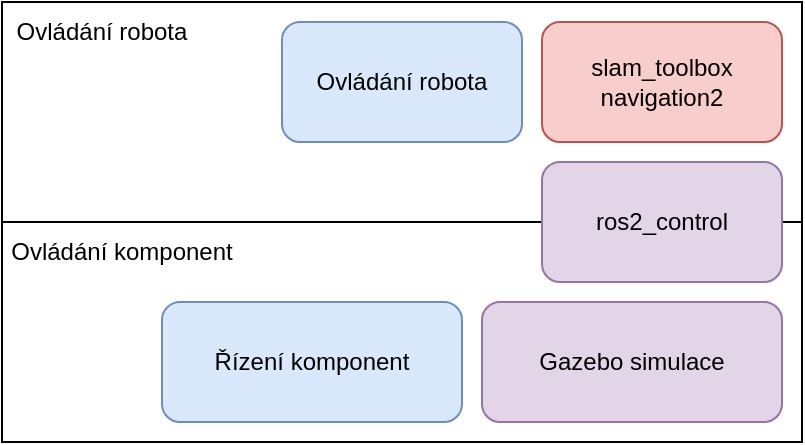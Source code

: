 <mxfile version="24.2.7" type="device">
  <diagram name="Stránka-1" id="J7aJOD7EnO4zjppIxmtK">
    <mxGraphModel dx="1426" dy="785" grid="1" gridSize="10" guides="1" tooltips="1" connect="1" arrows="1" fold="1" page="1" pageScale="1" pageWidth="500" pageHeight="300" math="0" shadow="0">
      <root>
        <mxCell id="0" />
        <mxCell id="1" parent="0" />
        <mxCell id="ceeV8JHSW8xx54QV5j5Z-22" value="" style="rounded=0;whiteSpace=wrap;html=1;" parent="1" vertex="1">
          <mxGeometry x="50" y="150" width="400" height="110" as="geometry" />
        </mxCell>
        <mxCell id="ceeV8JHSW8xx54QV5j5Z-20" value="" style="rounded=0;whiteSpace=wrap;html=1;" parent="1" vertex="1">
          <mxGeometry x="50" y="40" width="400" height="110" as="geometry" />
        </mxCell>
        <mxCell id="ceeV8JHSW8xx54QV5j5Z-15" value="Řízení komponent" style="rounded=1;whiteSpace=wrap;html=1;fillColor=#dae8fc;strokeColor=#6c8ebf;" parent="1" vertex="1">
          <mxGeometry x="130" y="190" width="150" height="60" as="geometry" />
        </mxCell>
        <mxCell id="ceeV8JHSW8xx54QV5j5Z-16" value="Gazebo simulace" style="rounded=1;whiteSpace=wrap;html=1;fillColor=#e1d5e7;strokeColor=#9673a6;" parent="1" vertex="1">
          <mxGeometry x="290" y="190" width="150" height="60" as="geometry" />
        </mxCell>
        <mxCell id="ceeV8JHSW8xx54QV5j5Z-17" value="Ovládání robota" style="rounded=1;whiteSpace=wrap;html=1;fillColor=#dae8fc;strokeColor=#6c8ebf;" parent="1" vertex="1">
          <mxGeometry x="190" y="50" width="120" height="60" as="geometry" />
        </mxCell>
        <mxCell id="ceeV8JHSW8xx54QV5j5Z-18" value="slam_toolbox&lt;div&gt;navigation2&lt;/div&gt;" style="rounded=1;whiteSpace=wrap;html=1;fillColor=#f8cecc;strokeColor=#b85450;" parent="1" vertex="1">
          <mxGeometry x="320" y="50" width="120" height="60" as="geometry" />
        </mxCell>
        <mxCell id="ceeV8JHSW8xx54QV5j5Z-19" value="ros2_control" style="rounded=1;whiteSpace=wrap;html=1;fillColor=#e1d5e7;strokeColor=#9673a6;" parent="1" vertex="1">
          <mxGeometry x="320" y="120" width="120" height="60" as="geometry" />
        </mxCell>
        <mxCell id="ceeV8JHSW8xx54QV5j5Z-23" value="Ovládání komponent" style="text;html=1;align=center;verticalAlign=middle;whiteSpace=wrap;rounded=0;" parent="1" vertex="1">
          <mxGeometry x="50" y="150" width="120" height="30" as="geometry" />
        </mxCell>
        <mxCell id="ceeV8JHSW8xx54QV5j5Z-24" value="Ovládání robota" style="text;html=1;align=center;verticalAlign=middle;whiteSpace=wrap;rounded=0;" parent="1" vertex="1">
          <mxGeometry x="50" y="40" width="100" height="30" as="geometry" />
        </mxCell>
      </root>
    </mxGraphModel>
  </diagram>
</mxfile>
